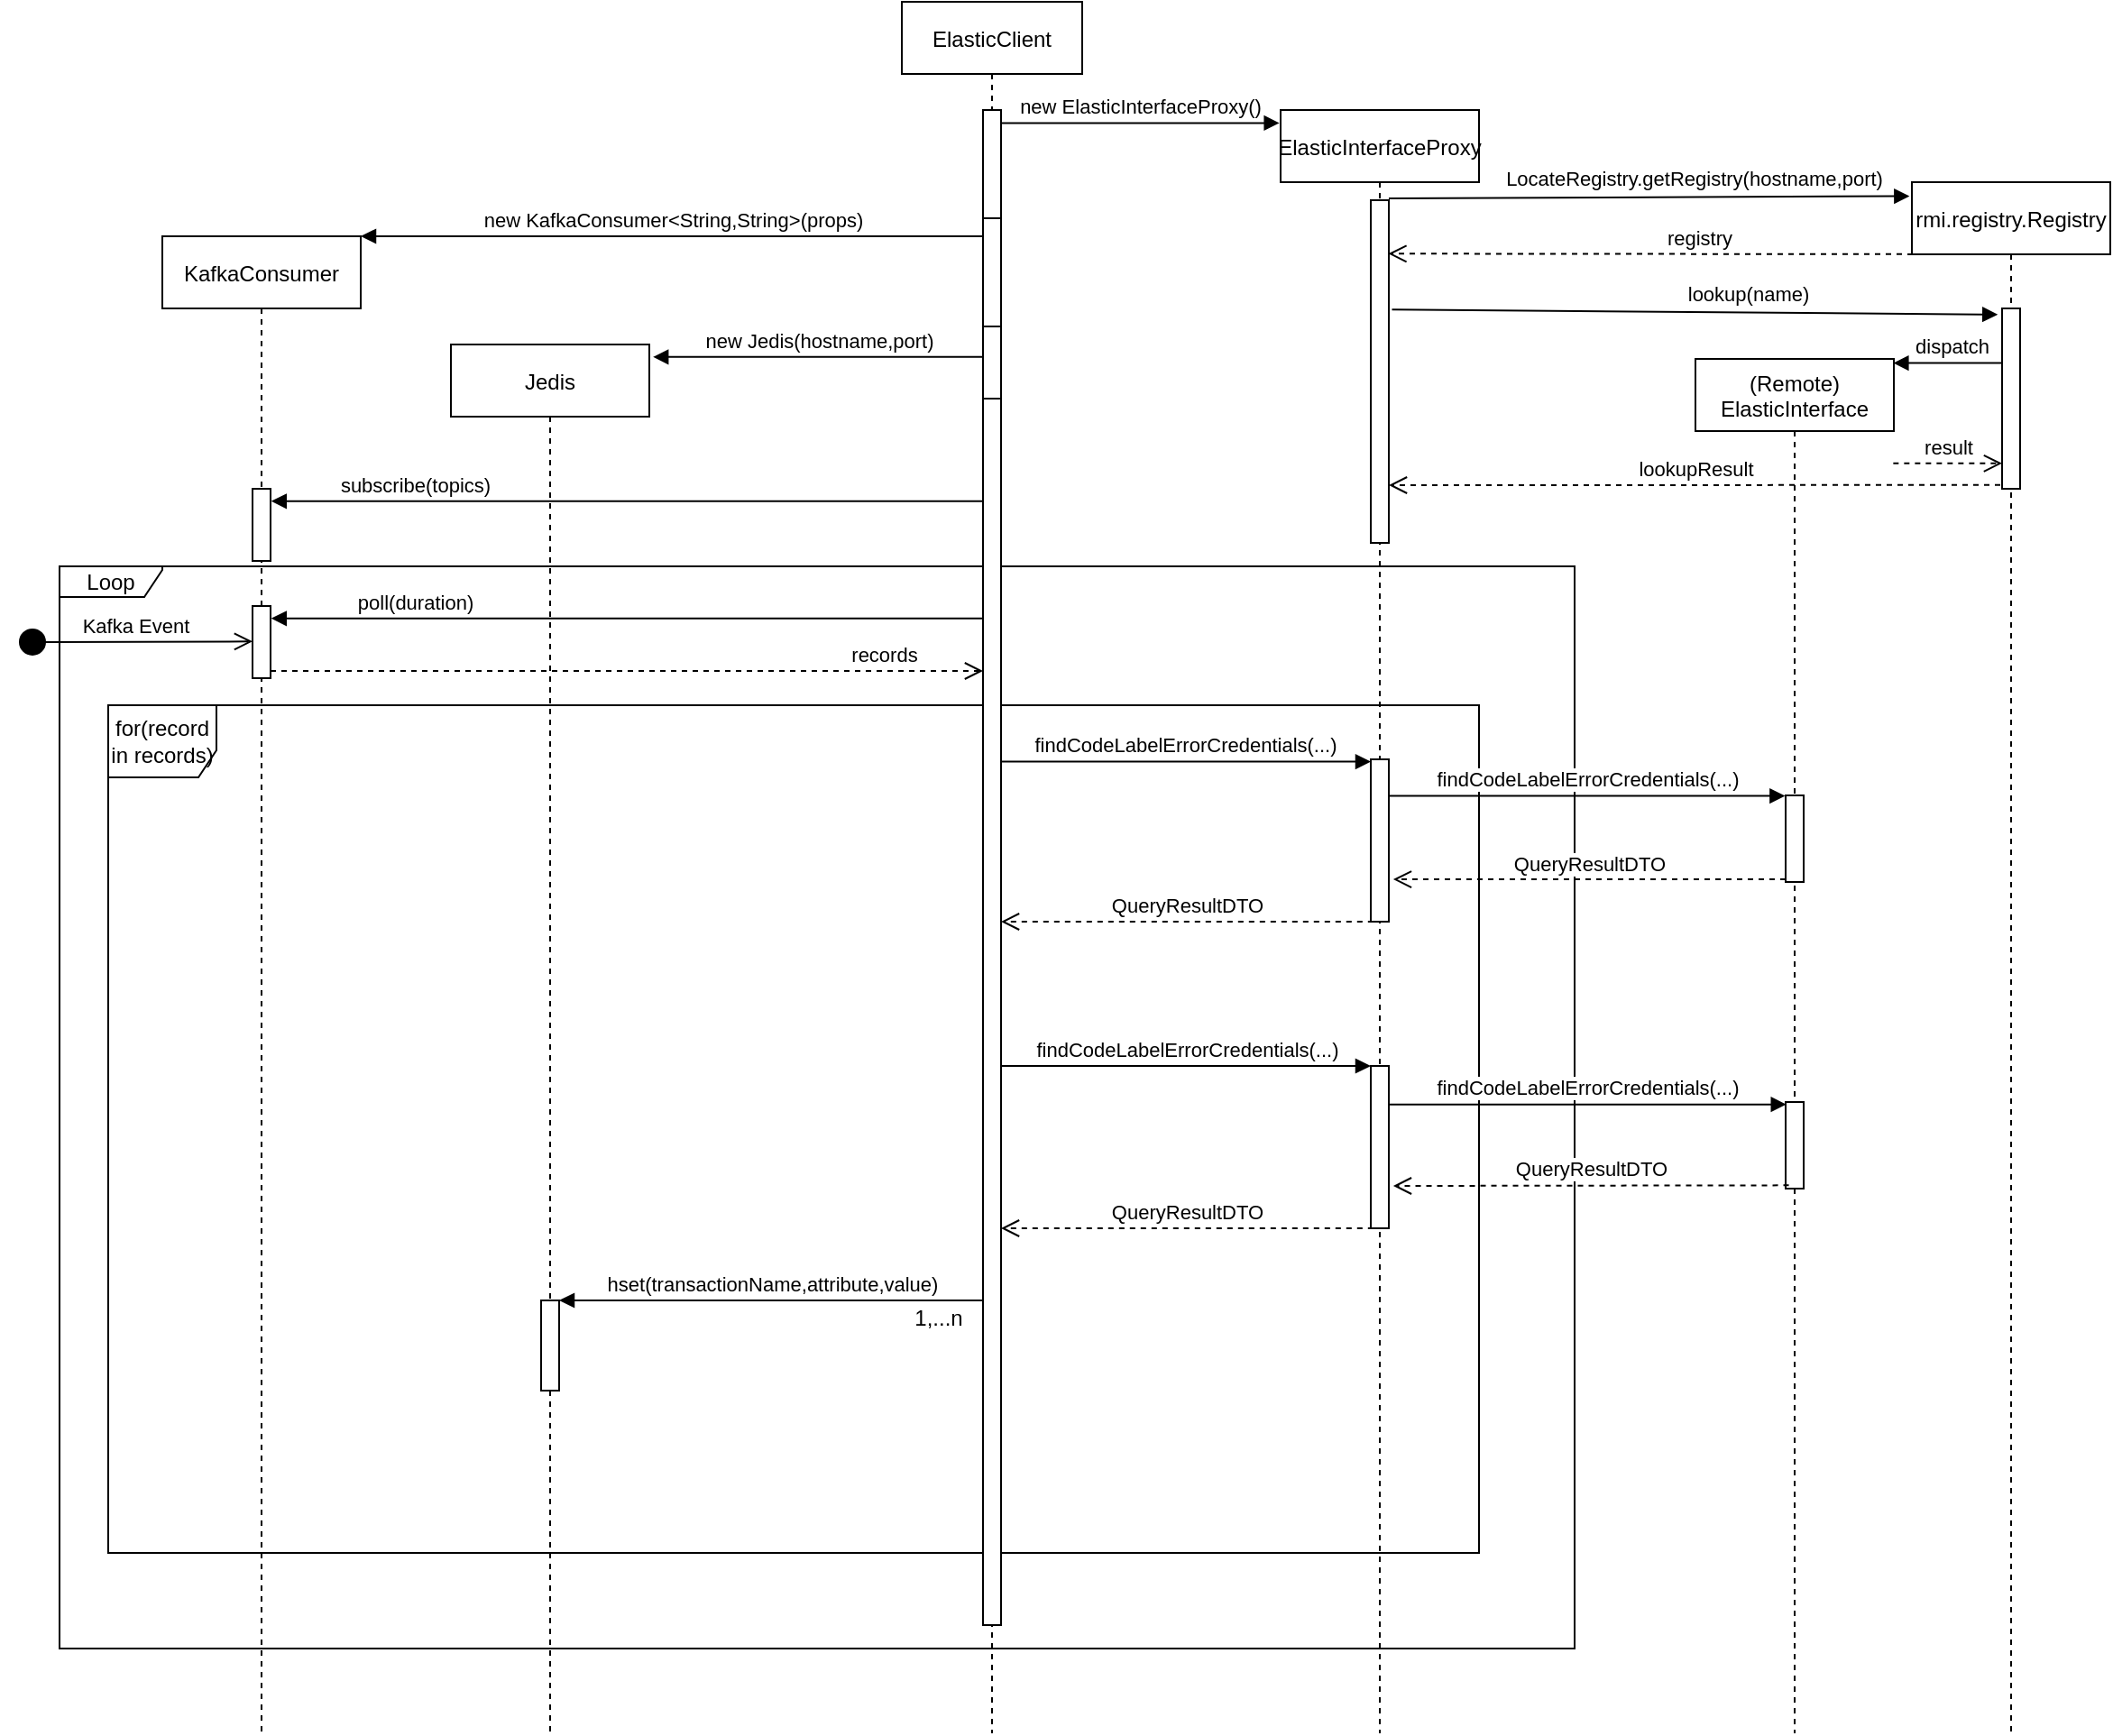<mxfile version="15.6.3" type="github">
  <diagram id="kgpKYQtTHZ0yAKxKKP6v" name="Page-1">
    <mxGraphModel dx="2881" dy="1034" grid="1" gridSize="10" guides="1" tooltips="1" connect="1" arrows="1" fold="1" page="1" pageScale="1" pageWidth="850" pageHeight="1100" math="0" shadow="0">
      <root>
        <mxCell id="0" />
        <mxCell id="1" parent="0" />
        <mxCell id="zELeLXxtpLHe7ZYoBTOC-13" value="Loop" style="shape=umlFrame;whiteSpace=wrap;html=1;width=57;height=17;" vertex="1" parent="1">
          <mxGeometry x="-347" y="393" width="840" height="600" as="geometry" />
        </mxCell>
        <mxCell id="zELeLXxtpLHe7ZYoBTOC-17" value="for(record in records)" style="shape=umlFrame;whiteSpace=wrap;html=1;width=60;height=40;" vertex="1" parent="1">
          <mxGeometry x="-320" y="470" width="760" height="470" as="geometry" />
        </mxCell>
        <mxCell id="3nuBFxr9cyL0pnOWT2aG-1" value="ElasticClient" style="shape=umlLifeline;perimeter=lifelinePerimeter;container=1;collapsible=0;recursiveResize=0;rounded=0;shadow=0;strokeWidth=1;" parent="1" vertex="1">
          <mxGeometry x="120" y="80" width="100" height="960" as="geometry" />
        </mxCell>
        <mxCell id="6yEHF6eIrHNhduy1DD2R-26" value="" style="points=[];perimeter=orthogonalPerimeter;rounded=0;shadow=0;strokeWidth=1;" parent="3nuBFxr9cyL0pnOWT2aG-1" vertex="1">
          <mxGeometry x="45" y="60" width="10" height="60" as="geometry" />
        </mxCell>
        <mxCell id="zELeLXxtpLHe7ZYoBTOC-6" value="" style="points=[];perimeter=orthogonalPerimeter;rounded=0;shadow=0;strokeWidth=1;" vertex="1" parent="3nuBFxr9cyL0pnOWT2aG-1">
          <mxGeometry x="45" y="120" width="10" height="60" as="geometry" />
        </mxCell>
        <mxCell id="zELeLXxtpLHe7ZYoBTOC-7" value="" style="points=[];perimeter=orthogonalPerimeter;rounded=0;shadow=0;strokeWidth=1;" vertex="1" parent="3nuBFxr9cyL0pnOWT2aG-1">
          <mxGeometry x="45" y="180" width="10" height="40" as="geometry" />
        </mxCell>
        <mxCell id="zELeLXxtpLHe7ZYoBTOC-11" value="" style="points=[];perimeter=orthogonalPerimeter;rounded=0;shadow=0;strokeWidth=1;" vertex="1" parent="3nuBFxr9cyL0pnOWT2aG-1">
          <mxGeometry x="45" y="220" width="10" height="680" as="geometry" />
        </mxCell>
        <mxCell id="zELeLXxtpLHe7ZYoBTOC-1" value="ElasticInterfaceProxy" style="shape=umlLifeline;perimeter=lifelinePerimeter;container=1;collapsible=0;recursiveResize=0;rounded=0;shadow=0;strokeWidth=1;" vertex="1" parent="1">
          <mxGeometry x="330" y="140" width="110" height="900" as="geometry" />
        </mxCell>
        <mxCell id="zELeLXxtpLHe7ZYoBTOC-18" value="" style="points=[];perimeter=orthogonalPerimeter;rounded=0;shadow=0;strokeWidth=1;" vertex="1" parent="zELeLXxtpLHe7ZYoBTOC-1">
          <mxGeometry x="50" y="360" width="10" height="90" as="geometry" />
        </mxCell>
        <mxCell id="zELeLXxtpLHe7ZYoBTOC-27" value="" style="points=[];perimeter=orthogonalPerimeter;rounded=0;shadow=0;strokeWidth=1;" vertex="1" parent="zELeLXxtpLHe7ZYoBTOC-1">
          <mxGeometry x="50" y="50" width="10" height="190" as="geometry" />
        </mxCell>
        <mxCell id="zELeLXxtpLHe7ZYoBTOC-39" value="" style="points=[];perimeter=orthogonalPerimeter;rounded=0;shadow=0;strokeWidth=1;" vertex="1" parent="zELeLXxtpLHe7ZYoBTOC-1">
          <mxGeometry x="50.0" y="530" width="10" height="90" as="geometry" />
        </mxCell>
        <mxCell id="zELeLXxtpLHe7ZYoBTOC-3" value="new ElasticInterfaceProxy()" style="html=1;verticalAlign=bottom;endArrow=block;rounded=0;entryX=-0.006;entryY=0.008;entryDx=0;entryDy=0;entryPerimeter=0;" edge="1" parent="1" source="6yEHF6eIrHNhduy1DD2R-26" target="zELeLXxtpLHe7ZYoBTOC-1">
          <mxGeometry width="80" relative="1" as="geometry">
            <mxPoint x="180" y="140" as="sourcePoint" />
            <mxPoint x="260" y="140" as="targetPoint" />
          </mxGeometry>
        </mxCell>
        <mxCell id="zELeLXxtpLHe7ZYoBTOC-4" value="KafkaConsumer" style="shape=umlLifeline;perimeter=lifelinePerimeter;container=1;collapsible=0;recursiveResize=0;rounded=0;shadow=0;strokeWidth=1;" vertex="1" parent="1">
          <mxGeometry x="-290" y="210" width="110" height="830" as="geometry" />
        </mxCell>
        <mxCell id="zELeLXxtpLHe7ZYoBTOC-12" value="" style="points=[];perimeter=orthogonalPerimeter;rounded=0;shadow=0;strokeWidth=1;" vertex="1" parent="zELeLXxtpLHe7ZYoBTOC-4">
          <mxGeometry x="50" y="140" width="10" height="40" as="geometry" />
        </mxCell>
        <mxCell id="zELeLXxtpLHe7ZYoBTOC-14" value="" style="points=[];perimeter=orthogonalPerimeter;rounded=0;shadow=0;strokeWidth=1;" vertex="1" parent="zELeLXxtpLHe7ZYoBTOC-4">
          <mxGeometry x="50" y="205" width="10" height="40" as="geometry" />
        </mxCell>
        <mxCell id="zELeLXxtpLHe7ZYoBTOC-15" value="poll(duration)" style="html=1;verticalAlign=bottom;endArrow=block;rounded=0;entryX=1.038;entryY=0.172;entryDx=0;entryDy=0;entryPerimeter=0;" edge="1" parent="zELeLXxtpLHe7ZYoBTOC-4" target="zELeLXxtpLHe7ZYoBTOC-14">
          <mxGeometry x="0.597" width="80" relative="1" as="geometry">
            <mxPoint x="455" y="211.88" as="sourcePoint" />
            <mxPoint x="110" y="205" as="targetPoint" />
            <mxPoint as="offset" />
          </mxGeometry>
        </mxCell>
        <mxCell id="zELeLXxtpLHe7ZYoBTOC-5" value="Jedis" style="shape=umlLifeline;perimeter=lifelinePerimeter;container=1;collapsible=0;recursiveResize=0;rounded=0;shadow=0;strokeWidth=1;" vertex="1" parent="1">
          <mxGeometry x="-130" y="270" width="110" height="770" as="geometry" />
        </mxCell>
        <mxCell id="zELeLXxtpLHe7ZYoBTOC-46" value="" style="points=[];perimeter=orthogonalPerimeter;rounded=0;shadow=0;strokeWidth=1;" vertex="1" parent="zELeLXxtpLHe7ZYoBTOC-5">
          <mxGeometry x="50" y="530" width="10" height="50" as="geometry" />
        </mxCell>
        <mxCell id="zELeLXxtpLHe7ZYoBTOC-8" value="new Jedis(hostname,port)" style="html=1;verticalAlign=bottom;endArrow=block;rounded=0;entryX=1.019;entryY=0.009;entryDx=0;entryDy=0;entryPerimeter=0;" edge="1" parent="1" source="zELeLXxtpLHe7ZYoBTOC-7" target="zELeLXxtpLHe7ZYoBTOC-5">
          <mxGeometry width="80" relative="1" as="geometry">
            <mxPoint x="60" y="380" as="sourcePoint" />
            <mxPoint x="110" y="270" as="targetPoint" />
          </mxGeometry>
        </mxCell>
        <mxCell id="zELeLXxtpLHe7ZYoBTOC-9" value="new KafkaConsumer&amp;lt;String,String&amp;gt;(props)" style="html=1;verticalAlign=bottom;endArrow=block;rounded=0;entryX=1;entryY=0;entryDx=0;entryDy=0;entryPerimeter=0;" edge="1" parent="1" source="zELeLXxtpLHe7ZYoBTOC-6" target="zELeLXxtpLHe7ZYoBTOC-4">
          <mxGeometry width="80" relative="1" as="geometry">
            <mxPoint x="70" y="210" as="sourcePoint" />
            <mxPoint x="150" y="210" as="targetPoint" />
          </mxGeometry>
        </mxCell>
        <mxCell id="zELeLXxtpLHe7ZYoBTOC-10" value="subscribe(topics)" style="html=1;verticalAlign=bottom;endArrow=block;rounded=0;entryX=1.038;entryY=0.172;entryDx=0;entryDy=0;entryPerimeter=0;" edge="1" parent="1" source="zELeLXxtpLHe7ZYoBTOC-11" target="zELeLXxtpLHe7ZYoBTOC-12">
          <mxGeometry x="0.597" width="80" relative="1" as="geometry">
            <mxPoint x="165" y="350" as="sourcePoint" />
            <mxPoint x="-180" y="350" as="targetPoint" />
            <mxPoint as="offset" />
          </mxGeometry>
        </mxCell>
        <mxCell id="zELeLXxtpLHe7ZYoBTOC-16" value="records" style="html=1;verticalAlign=bottom;endArrow=open;dashed=1;endSize=8;rounded=0;" edge="1" parent="1">
          <mxGeometry x="0.722" relative="1" as="geometry">
            <mxPoint x="-230" y="451" as="sourcePoint" />
            <mxPoint x="165" y="451" as="targetPoint" />
            <mxPoint as="offset" />
          </mxGeometry>
        </mxCell>
        <mxCell id="zELeLXxtpLHe7ZYoBTOC-19" value="findCodeLabelErrorCredentials(...)" style="html=1;verticalAlign=bottom;endArrow=block;rounded=0;exitX=0.952;exitY=0.296;exitDx=0;exitDy=0;exitPerimeter=0;" edge="1" parent="1" source="zELeLXxtpLHe7ZYoBTOC-11" target="zELeLXxtpLHe7ZYoBTOC-18">
          <mxGeometry width="80" relative="1" as="geometry">
            <mxPoint x="250" y="500" as="sourcePoint" />
            <mxPoint x="330" y="500" as="targetPoint" />
          </mxGeometry>
        </mxCell>
        <mxCell id="zELeLXxtpLHe7ZYoBTOC-20" value="Kafka Event" style="html=1;verticalAlign=bottom;startArrow=circle;startFill=1;endArrow=open;startSize=6;endSize=8;rounded=0;" edge="1" parent="1">
          <mxGeometry width="80" relative="1" as="geometry">
            <mxPoint x="-370" y="435" as="sourcePoint" />
            <mxPoint x="-240" y="434.66" as="targetPoint" />
          </mxGeometry>
        </mxCell>
        <mxCell id="zELeLXxtpLHe7ZYoBTOC-21" value="(Remote)&#xa;ElasticInterface" style="shape=umlLifeline;perimeter=lifelinePerimeter;container=1;collapsible=0;recursiveResize=0;rounded=0;shadow=0;strokeWidth=1;" vertex="1" parent="1">
          <mxGeometry x="560" y="278" width="110" height="762" as="geometry" />
        </mxCell>
        <mxCell id="zELeLXxtpLHe7ZYoBTOC-22" value="" style="points=[];perimeter=orthogonalPerimeter;rounded=0;shadow=0;strokeWidth=1;" vertex="1" parent="zELeLXxtpLHe7ZYoBTOC-21">
          <mxGeometry x="50" y="242" width="10" height="48" as="geometry" />
        </mxCell>
        <mxCell id="zELeLXxtpLHe7ZYoBTOC-44" value="" style="points=[];perimeter=orthogonalPerimeter;rounded=0;shadow=0;strokeWidth=1;" vertex="1" parent="zELeLXxtpLHe7ZYoBTOC-21">
          <mxGeometry x="50" y="412" width="10" height="48" as="geometry" />
        </mxCell>
        <mxCell id="zELeLXxtpLHe7ZYoBTOC-24" value="dispatch" style="html=1;verticalAlign=bottom;endArrow=block;rounded=0;entryX=0.997;entryY=0.003;entryDx=0;entryDy=0;entryPerimeter=0;" edge="1" parent="1" source="zELeLXxtpLHe7ZYoBTOC-25" target="zELeLXxtpLHe7ZYoBTOC-21">
          <mxGeometry width="80" relative="1" as="geometry">
            <mxPoint x="389" y="279" as="sourcePoint" />
            <mxPoint x="510" y="358" as="targetPoint" />
          </mxGeometry>
        </mxCell>
        <mxCell id="zELeLXxtpLHe7ZYoBTOC-25" value="rmi.registry.Registry" style="shape=umlLifeline;perimeter=lifelinePerimeter;container=1;collapsible=0;recursiveResize=0;rounded=0;shadow=0;strokeWidth=1;" vertex="1" parent="1">
          <mxGeometry x="680" y="180" width="110" height="860" as="geometry" />
        </mxCell>
        <mxCell id="zELeLXxtpLHe7ZYoBTOC-32" value="" style="points=[];perimeter=orthogonalPerimeter;rounded=0;shadow=0;strokeWidth=1;" vertex="1" parent="zELeLXxtpLHe7ZYoBTOC-25">
          <mxGeometry x="50" y="70" width="10" height="100" as="geometry" />
        </mxCell>
        <mxCell id="zELeLXxtpLHe7ZYoBTOC-28" value="LocateRegistry.getRegistry(hostname,port)" style="html=1;verticalAlign=bottom;endArrow=block;rounded=0;entryX=-0.012;entryY=0.009;entryDx=0;entryDy=0;entryPerimeter=0;" edge="1" parent="1" target="zELeLXxtpLHe7ZYoBTOC-25">
          <mxGeometry x="0.175" y="1" width="80" relative="1" as="geometry">
            <mxPoint x="390" y="189" as="sourcePoint" />
            <mxPoint x="680" y="180" as="targetPoint" />
            <mxPoint as="offset" />
          </mxGeometry>
        </mxCell>
        <mxCell id="zELeLXxtpLHe7ZYoBTOC-29" value="registry" style="html=1;verticalAlign=bottom;endArrow=open;dashed=1;endSize=8;rounded=0;entryX=0.969;entryY=0.156;entryDx=0;entryDy=0;entryPerimeter=0;" edge="1" parent="1" source="zELeLXxtpLHe7ZYoBTOC-25" target="zELeLXxtpLHe7ZYoBTOC-27">
          <mxGeometry relative="1" as="geometry">
            <mxPoint x="510" y="350" as="sourcePoint" />
            <mxPoint x="430" y="350" as="targetPoint" />
          </mxGeometry>
        </mxCell>
        <mxCell id="zELeLXxtpLHe7ZYoBTOC-31" value="lookup(name)" style="html=1;verticalAlign=bottom;endArrow=block;rounded=0;entryX=-0.238;entryY=0.034;entryDx=0;entryDy=0;entryPerimeter=0;exitX=1.176;exitY=0.319;exitDx=0;exitDy=0;exitPerimeter=0;" edge="1" parent="1" source="zELeLXxtpLHe7ZYoBTOC-27" target="zELeLXxtpLHe7ZYoBTOC-32">
          <mxGeometry x="0.175" y="1" width="80" relative="1" as="geometry">
            <mxPoint x="389" y="254.83" as="sourcePoint" />
            <mxPoint x="680" y="250.0" as="targetPoint" />
            <mxPoint as="offset" />
          </mxGeometry>
        </mxCell>
        <mxCell id="zELeLXxtpLHe7ZYoBTOC-34" value="result" style="html=1;verticalAlign=bottom;endArrow=open;dashed=1;endSize=8;rounded=0;exitX=0.997;exitY=0.076;exitDx=0;exitDy=0;exitPerimeter=0;" edge="1" parent="1" source="zELeLXxtpLHe7ZYoBTOC-21" target="zELeLXxtpLHe7ZYoBTOC-32">
          <mxGeometry relative="1" as="geometry">
            <mxPoint x="510" y="390" as="sourcePoint" />
            <mxPoint x="430" y="390" as="targetPoint" />
          </mxGeometry>
        </mxCell>
        <mxCell id="zELeLXxtpLHe7ZYoBTOC-35" value="lookupResult" style="html=1;verticalAlign=bottom;endArrow=open;dashed=1;endSize=8;rounded=0;exitX=-0.1;exitY=0.979;exitDx=0;exitDy=0;exitPerimeter=0;" edge="1" parent="1" source="zELeLXxtpLHe7ZYoBTOC-32">
          <mxGeometry relative="1" as="geometry">
            <mxPoint x="679.67" y="326.76" as="sourcePoint" />
            <mxPoint x="390" y="348" as="targetPoint" />
          </mxGeometry>
        </mxCell>
        <mxCell id="zELeLXxtpLHe7ZYoBTOC-36" value="findCodeLabelErrorCredentials(...)" style="html=1;verticalAlign=bottom;endArrow=block;rounded=0;entryX=-0.031;entryY=0.006;entryDx=0;entryDy=0;entryPerimeter=0;" edge="1" parent="1" source="zELeLXxtpLHe7ZYoBTOC-18" target="zELeLXxtpLHe7ZYoBTOC-22">
          <mxGeometry width="80" relative="1" as="geometry">
            <mxPoint x="400" y="520" as="sourcePoint" />
            <mxPoint x="605.48" y="520" as="targetPoint" />
          </mxGeometry>
        </mxCell>
        <mxCell id="zELeLXxtpLHe7ZYoBTOC-37" value="QueryResultDTO" style="html=1;verticalAlign=bottom;endArrow=open;dashed=1;endSize=8;rounded=0;entryX=1.245;entryY=0.739;entryDx=0;entryDy=0;entryPerimeter=0;" edge="1" parent="1" source="zELeLXxtpLHe7ZYoBTOC-22" target="zELeLXxtpLHe7ZYoBTOC-18">
          <mxGeometry relative="1" as="geometry">
            <mxPoint x="360" y="530" as="sourcePoint" />
            <mxPoint x="280" y="530" as="targetPoint" />
          </mxGeometry>
        </mxCell>
        <mxCell id="zELeLXxtpLHe7ZYoBTOC-38" value="QueryResultDTO" style="html=1;verticalAlign=bottom;endArrow=open;dashed=1;endSize=8;rounded=0;exitX=0.141;exitY=1;exitDx=0;exitDy=0;exitPerimeter=0;" edge="1" parent="1" source="zELeLXxtpLHe7ZYoBTOC-18" target="zELeLXxtpLHe7ZYoBTOC-11">
          <mxGeometry relative="1" as="geometry">
            <mxPoint x="620" y="576.51" as="sourcePoint" />
            <mxPoint x="402.45" y="576.51" as="targetPoint" />
          </mxGeometry>
        </mxCell>
        <mxCell id="zELeLXxtpLHe7ZYoBTOC-40" value="findCodeLabelErrorCredentials(...)" style="html=1;verticalAlign=bottom;endArrow=block;rounded=0;" edge="1" parent="1" target="zELeLXxtpLHe7ZYoBTOC-39" source="zELeLXxtpLHe7ZYoBTOC-11">
          <mxGeometry width="80" relative="1" as="geometry">
            <mxPoint x="180.0" y="671.28" as="sourcePoint" />
            <mxPoint x="335.48" y="670" as="targetPoint" />
          </mxGeometry>
        </mxCell>
        <mxCell id="zELeLXxtpLHe7ZYoBTOC-43" value="QueryResultDTO" style="html=1;verticalAlign=bottom;endArrow=open;dashed=1;endSize=8;rounded=0;exitX=0.141;exitY=1;exitDx=0;exitDy=0;exitPerimeter=0;" edge="1" parent="1" source="zELeLXxtpLHe7ZYoBTOC-39" target="zELeLXxtpLHe7ZYoBTOC-11">
          <mxGeometry relative="1" as="geometry">
            <mxPoint x="625.48" y="746.51" as="sourcePoint" />
            <mxPoint x="180.48" y="760" as="targetPoint" />
          </mxGeometry>
        </mxCell>
        <mxCell id="zELeLXxtpLHe7ZYoBTOC-41" value="findCodeLabelErrorCredentials(...)" style="html=1;verticalAlign=bottom;endArrow=block;rounded=0;entryX=0.038;entryY=0.028;entryDx=0;entryDy=0;entryPerimeter=0;" edge="1" parent="1" source="zELeLXxtpLHe7ZYoBTOC-39" target="zELeLXxtpLHe7ZYoBTOC-44">
          <mxGeometry width="80" relative="1" as="geometry">
            <mxPoint x="405.48" y="690" as="sourcePoint" />
            <mxPoint x="615.17" y="690.288" as="targetPoint" />
          </mxGeometry>
        </mxCell>
        <mxCell id="zELeLXxtpLHe7ZYoBTOC-42" value="QueryResultDTO" style="html=1;verticalAlign=bottom;endArrow=open;dashed=1;endSize=8;rounded=0;entryX=1.245;entryY=0.739;entryDx=0;entryDy=0;entryPerimeter=0;exitX=0.176;exitY=0.962;exitDx=0;exitDy=0;exitPerimeter=0;" edge="1" parent="1" target="zELeLXxtpLHe7ZYoBTOC-39" source="zELeLXxtpLHe7ZYoBTOC-44">
          <mxGeometry relative="1" as="geometry">
            <mxPoint x="615.48" y="736.51" as="sourcePoint" />
            <mxPoint x="285.48" y="700" as="targetPoint" />
          </mxGeometry>
        </mxCell>
        <mxCell id="zELeLXxtpLHe7ZYoBTOC-47" value="hset(transactionName,attribute,value)" style="html=1;verticalAlign=bottom;endArrow=block;rounded=0;" edge="1" parent="1" source="zELeLXxtpLHe7ZYoBTOC-11" target="zELeLXxtpLHe7ZYoBTOC-46">
          <mxGeometry width="80" relative="1" as="geometry">
            <mxPoint x="150" y="820" as="sourcePoint" />
            <mxPoint x="230" y="820" as="targetPoint" />
          </mxGeometry>
        </mxCell>
        <mxCell id="zELeLXxtpLHe7ZYoBTOC-48" value="1,...n" style="text;html=1;align=center;verticalAlign=middle;resizable=0;points=[];autosize=1;strokeColor=none;fillColor=none;" vertex="1" parent="1">
          <mxGeometry x="120" y="800" width="40" height="20" as="geometry" />
        </mxCell>
      </root>
    </mxGraphModel>
  </diagram>
</mxfile>
